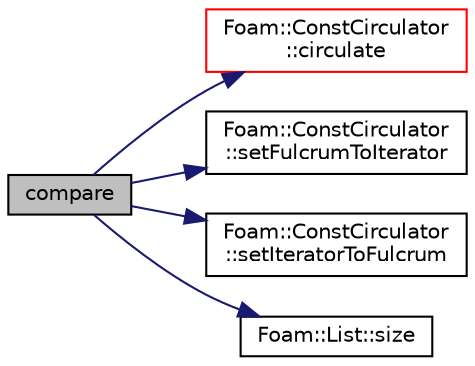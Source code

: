 digraph "compare"
{
  bgcolor="transparent";
  edge [fontname="Helvetica",fontsize="10",labelfontname="Helvetica",labelfontsize="10"];
  node [fontname="Helvetica",fontsize="10",shape=record];
  rankdir="LR";
  Node1 [label="compare",height=0.2,width=0.4,color="black", fillcolor="grey75", style="filled", fontcolor="black"];
  Node1 -> Node2 [color="midnightblue",fontsize="10",style="solid",fontname="Helvetica"];
  Node2 [label="Foam::ConstCirculator\l::circulate",height=0.2,width=0.4,color="red",URL="$a00387.html#a8e383eb75e1bb1a055573422df46c730",tooltip="Circulate around the list in the given direction. "];
  Node1 -> Node3 [color="midnightblue",fontsize="10",style="solid",fontname="Helvetica"];
  Node3 [label="Foam::ConstCirculator\l::setFulcrumToIterator",height=0.2,width=0.4,color="black",URL="$a00387.html#a0edd186d9006997eff41cfb90a8994a7",tooltip="Set the fulcrum to the current position of the iterator. "];
  Node1 -> Node4 [color="midnightblue",fontsize="10",style="solid",fontname="Helvetica"];
  Node4 [label="Foam::ConstCirculator\l::setIteratorToFulcrum",height=0.2,width=0.4,color="black",URL="$a00387.html#a56b911982eba724908e1d6a83ed2cbd2",tooltip="Set the iterator to the current position of the fulcrum. "];
  Node1 -> Node5 [color="midnightblue",fontsize="10",style="solid",fontname="Helvetica"];
  Node5 [label="Foam::List::size",height=0.2,width=0.4,color="black",URL="$a01392.html#a8a5f6fa29bd4b500caf186f60245b384",tooltip="Override size to be inconsistent with allocated storage. "];
}
